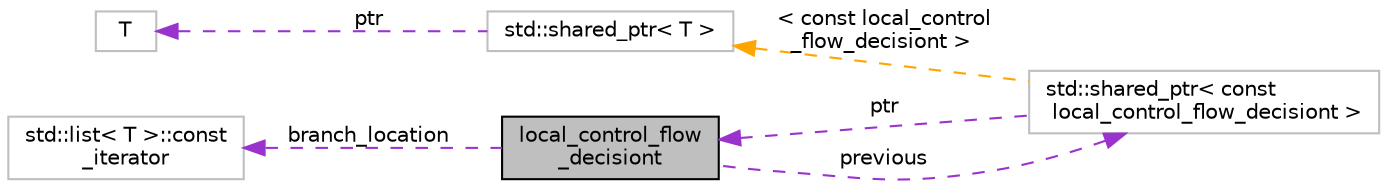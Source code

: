 digraph "local_control_flow_decisiont"
{
 // LATEX_PDF_SIZE
  bgcolor="transparent";
  edge [fontname="Helvetica",fontsize="10",labelfontname="Helvetica",labelfontsize="10"];
  node [fontname="Helvetica",fontsize="10",shape=record];
  rankdir="LR";
  Node1 [label="local_control_flow\l_decisiont",height=0.2,width=0.4,color="black", fillcolor="grey75", style="filled", fontcolor="black",tooltip="Records all local control-flow decisions up to a limit of number of histories per location."];
  Node2 -> Node1 [dir="back",color="darkorchid3",fontsize="10",style="dashed",label=" branch_location" ,fontname="Helvetica"];
  Node2 [label="std::list\< T \>::const\l_iterator",height=0.2,width=0.4,color="grey75",tooltip="STL iterator class."];
  Node3 -> Node1 [dir="back",color="darkorchid3",fontsize="10",style="dashed",label=" previous" ,fontname="Helvetica"];
  Node3 [label="std::shared_ptr\< const\l local_control_flow_decisiont \>",height=0.2,width=0.4,color="grey75",tooltip=" "];
  Node1 -> Node3 [dir="back",color="darkorchid3",fontsize="10",style="dashed",label=" ptr" ,fontname="Helvetica"];
  Node4 -> Node3 [dir="back",color="orange",fontsize="10",style="dashed",label=" \< const local_control\l_flow_decisiont \>" ,fontname="Helvetica"];
  Node4 [label="std::shared_ptr\< T \>",height=0.2,width=0.4,color="grey75",tooltip="STL class."];
  Node5 -> Node4 [dir="back",color="darkorchid3",fontsize="10",style="dashed",label=" ptr" ,fontname="Helvetica"];
  Node5 [label="T",height=0.2,width=0.4,color="grey75",tooltip=" "];
}
